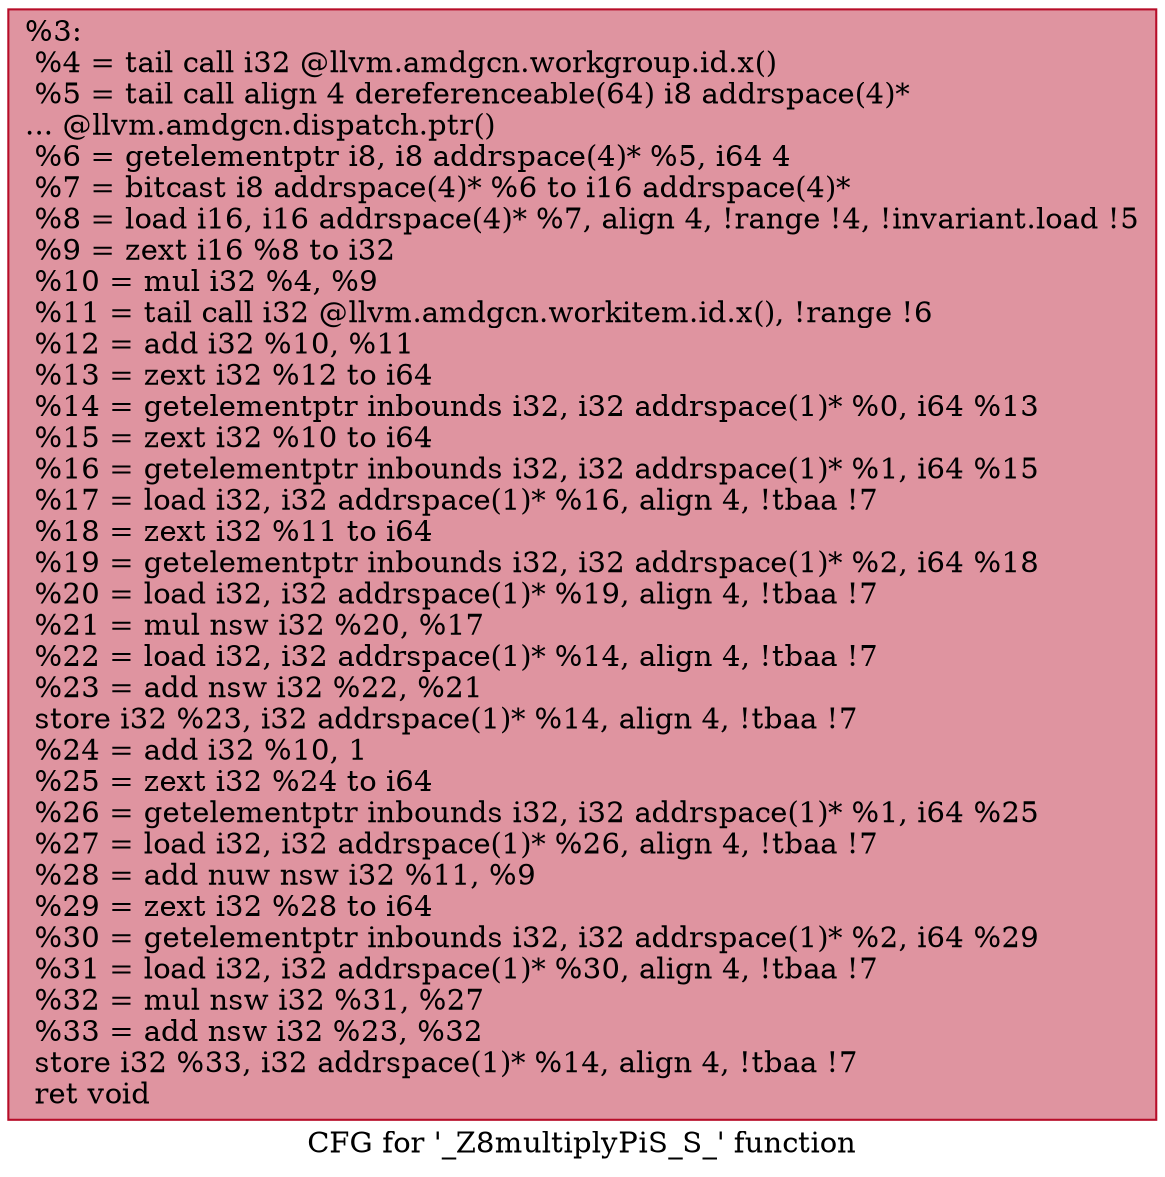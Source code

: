 digraph "CFG for '_Z8multiplyPiS_S_' function" {
	label="CFG for '_Z8multiplyPiS_S_' function";

	Node0x55b91f0 [shape=record,color="#b70d28ff", style=filled, fillcolor="#b70d2870",label="{%3:\l  %4 = tail call i32 @llvm.amdgcn.workgroup.id.x()\l  %5 = tail call align 4 dereferenceable(64) i8 addrspace(4)*\l... @llvm.amdgcn.dispatch.ptr()\l  %6 = getelementptr i8, i8 addrspace(4)* %5, i64 4\l  %7 = bitcast i8 addrspace(4)* %6 to i16 addrspace(4)*\l  %8 = load i16, i16 addrspace(4)* %7, align 4, !range !4, !invariant.load !5\l  %9 = zext i16 %8 to i32\l  %10 = mul i32 %4, %9\l  %11 = tail call i32 @llvm.amdgcn.workitem.id.x(), !range !6\l  %12 = add i32 %10, %11\l  %13 = zext i32 %12 to i64\l  %14 = getelementptr inbounds i32, i32 addrspace(1)* %0, i64 %13\l  %15 = zext i32 %10 to i64\l  %16 = getelementptr inbounds i32, i32 addrspace(1)* %1, i64 %15\l  %17 = load i32, i32 addrspace(1)* %16, align 4, !tbaa !7\l  %18 = zext i32 %11 to i64\l  %19 = getelementptr inbounds i32, i32 addrspace(1)* %2, i64 %18\l  %20 = load i32, i32 addrspace(1)* %19, align 4, !tbaa !7\l  %21 = mul nsw i32 %20, %17\l  %22 = load i32, i32 addrspace(1)* %14, align 4, !tbaa !7\l  %23 = add nsw i32 %22, %21\l  store i32 %23, i32 addrspace(1)* %14, align 4, !tbaa !7\l  %24 = add i32 %10, 1\l  %25 = zext i32 %24 to i64\l  %26 = getelementptr inbounds i32, i32 addrspace(1)* %1, i64 %25\l  %27 = load i32, i32 addrspace(1)* %26, align 4, !tbaa !7\l  %28 = add nuw nsw i32 %11, %9\l  %29 = zext i32 %28 to i64\l  %30 = getelementptr inbounds i32, i32 addrspace(1)* %2, i64 %29\l  %31 = load i32, i32 addrspace(1)* %30, align 4, !tbaa !7\l  %32 = mul nsw i32 %31, %27\l  %33 = add nsw i32 %23, %32\l  store i32 %33, i32 addrspace(1)* %14, align 4, !tbaa !7\l  ret void\l}"];
}
